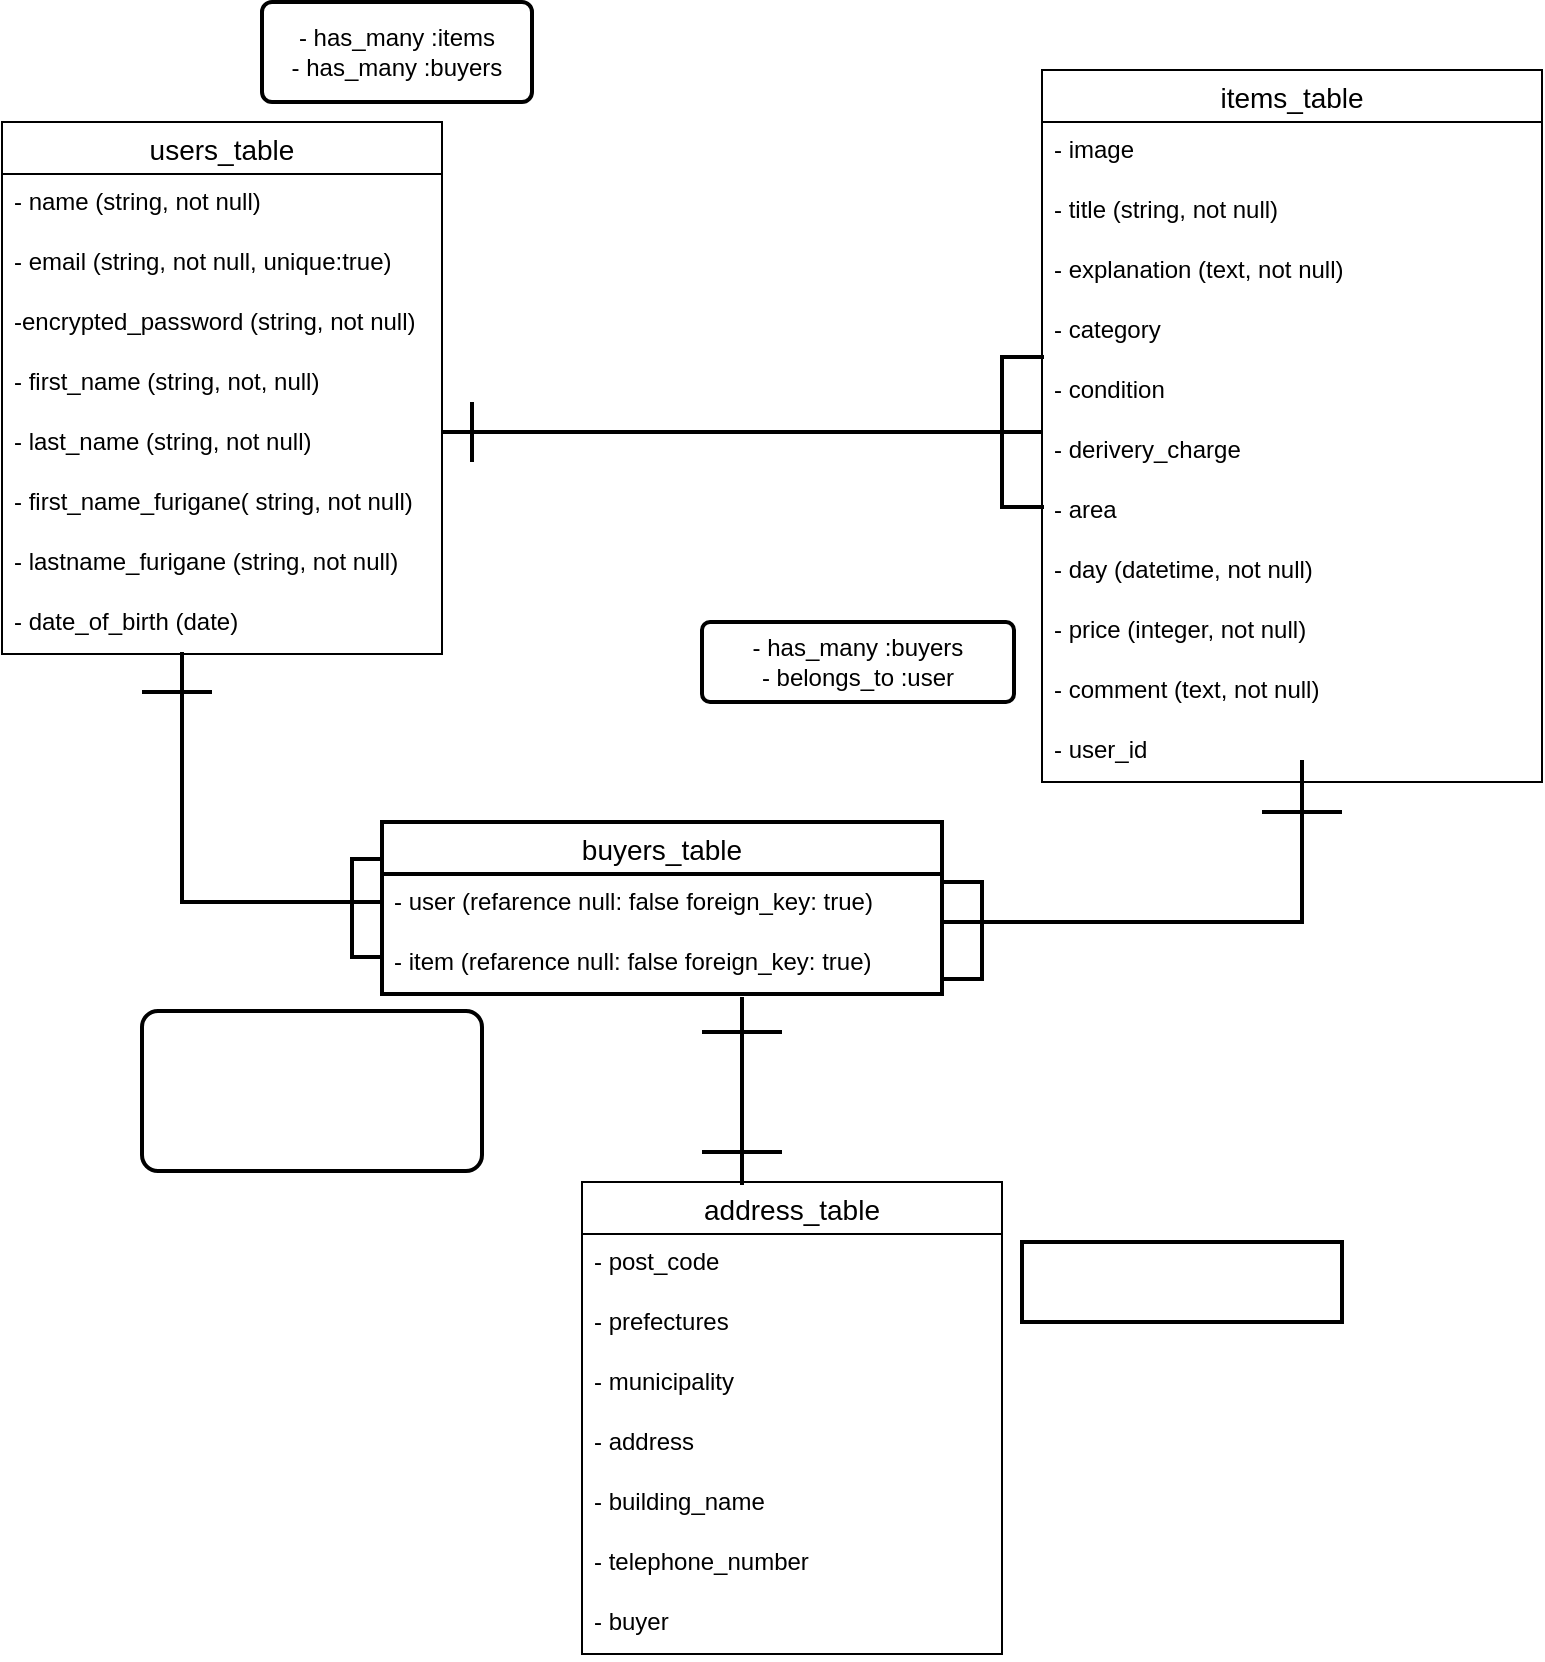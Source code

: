 <mxfile>
    <diagram id="7UEtPCBqrUmc4N7qwaTi" name="ページ1">
        <mxGraphModel dx="968" dy="2076" grid="1" gridSize="10" guides="1" tooltips="1" connect="1" arrows="1" fold="1" page="1" pageScale="1" pageWidth="827" pageHeight="1169" math="0" shadow="0">
            <root>
                <mxCell id="0"/>
                <mxCell id="1" parent="0"/>
                <mxCell id="2" value="users_table" style="swimlane;fontStyle=0;childLayout=stackLayout;horizontal=1;startSize=26;horizontalStack=0;resizeParent=1;resizeParentMax=0;resizeLast=0;collapsible=1;marginBottom=0;align=center;fontSize=14;" vertex="1" parent="1">
                    <mxGeometry x="70" y="60" width="220" height="266" as="geometry"/>
                </mxCell>
                <mxCell id="3" value="- name (string, not null)" style="text;strokeColor=none;fillColor=none;spacingLeft=4;spacingRight=4;overflow=hidden;rotatable=0;points=[[0,0.5],[1,0.5]];portConstraint=eastwest;fontSize=12;" vertex="1" parent="2">
                    <mxGeometry y="26" width="220" height="30" as="geometry"/>
                </mxCell>
                <mxCell id="4" value="- email (string, not null, unique:true)" style="text;strokeColor=none;fillColor=none;spacingLeft=4;spacingRight=4;overflow=hidden;rotatable=0;points=[[0,0.5],[1,0.5]];portConstraint=eastwest;fontSize=12;" vertex="1" parent="2">
                    <mxGeometry y="56" width="220" height="30" as="geometry"/>
                </mxCell>
                <mxCell id="60" value="-encrypted_password (string, not null)" style="text;strokeColor=none;fillColor=none;spacingLeft=4;spacingRight=4;overflow=hidden;rotatable=0;points=[[0,0.5],[1,0.5]];portConstraint=eastwest;fontSize=12;" vertex="1" parent="2">
                    <mxGeometry y="86" width="220" height="30" as="geometry"/>
                </mxCell>
                <mxCell id="61" value="- first_name (string, not, null)" style="text;strokeColor=none;fillColor=none;spacingLeft=4;spacingRight=4;overflow=hidden;rotatable=0;points=[[0,0.5],[1,0.5]];portConstraint=eastwest;fontSize=12;" vertex="1" parent="2">
                    <mxGeometry y="116" width="220" height="30" as="geometry"/>
                </mxCell>
                <mxCell id="62" value="- last_name (string, not null)" style="text;strokeColor=none;fillColor=none;spacingLeft=4;spacingRight=4;overflow=hidden;rotatable=0;points=[[0,0.5],[1,0.5]];portConstraint=eastwest;fontSize=12;" vertex="1" parent="2">
                    <mxGeometry y="146" width="220" height="30" as="geometry"/>
                </mxCell>
                <mxCell id="63" value="- first_name_furigane( string, not null)" style="text;strokeColor=none;fillColor=none;spacingLeft=4;spacingRight=4;overflow=hidden;rotatable=0;points=[[0,0.5],[1,0.5]];portConstraint=eastwest;fontSize=12;" vertex="1" parent="2">
                    <mxGeometry y="176" width="220" height="30" as="geometry"/>
                </mxCell>
                <mxCell id="64" value="- lastname_furigane (string, not null)" style="text;strokeColor=none;fillColor=none;spacingLeft=4;spacingRight=4;overflow=hidden;rotatable=0;points=[[0,0.5],[1,0.5]];portConstraint=eastwest;fontSize=12;" vertex="1" parent="2">
                    <mxGeometry y="206" width="220" height="30" as="geometry"/>
                </mxCell>
                <mxCell id="5" value="- date_of_birth (date)" style="text;strokeColor=none;fillColor=none;spacingLeft=4;spacingRight=4;overflow=hidden;rotatable=0;points=[[0,0.5],[1,0.5]];portConstraint=eastwest;fontSize=12;" vertex="1" parent="2">
                    <mxGeometry y="236" width="220" height="30" as="geometry"/>
                </mxCell>
                <mxCell id="6" value="items_table" style="swimlane;fontStyle=0;childLayout=stackLayout;horizontal=1;startSize=26;horizontalStack=0;resizeParent=1;resizeParentMax=0;resizeLast=0;collapsible=1;marginBottom=0;align=center;fontSize=14;" vertex="1" parent="1">
                    <mxGeometry x="590" y="34" width="250" height="356" as="geometry"/>
                </mxCell>
                <mxCell id="7" value="- image" style="text;strokeColor=none;fillColor=none;spacingLeft=4;spacingRight=4;overflow=hidden;rotatable=0;points=[[0,0.5],[1,0.5]];portConstraint=eastwest;fontSize=12;" vertex="1" parent="6">
                    <mxGeometry y="26" width="250" height="30" as="geometry"/>
                </mxCell>
                <mxCell id="8" value="- title (string, not null)" style="text;strokeColor=none;fillColor=none;spacingLeft=4;spacingRight=4;overflow=hidden;rotatable=0;points=[[0,0.5],[1,0.5]];portConstraint=eastwest;fontSize=12;" vertex="1" parent="6">
                    <mxGeometry y="56" width="250" height="30" as="geometry"/>
                </mxCell>
                <mxCell id="9" value="- explanation (text, not null)" style="text;strokeColor=none;fillColor=none;spacingLeft=4;spacingRight=4;overflow=hidden;rotatable=0;points=[[0,0.5],[1,0.5]];portConstraint=eastwest;fontSize=12;" vertex="1" parent="6">
                    <mxGeometry y="86" width="250" height="30" as="geometry"/>
                </mxCell>
                <mxCell id="10" value="- category" style="text;strokeColor=none;fillColor=none;spacingLeft=4;spacingRight=4;overflow=hidden;rotatable=0;points=[[0,0.5],[1,0.5]];portConstraint=eastwest;fontSize=12;" vertex="1" parent="6">
                    <mxGeometry y="116" width="250" height="30" as="geometry"/>
                </mxCell>
                <mxCell id="12" value="- condition" style="text;strokeColor=none;fillColor=none;spacingLeft=4;spacingRight=4;overflow=hidden;rotatable=0;points=[[0,0.5],[1,0.5]];portConstraint=eastwest;fontSize=12;" vertex="1" parent="6">
                    <mxGeometry y="146" width="250" height="30" as="geometry"/>
                </mxCell>
                <mxCell id="13" value="- derivery_charge" style="text;strokeColor=none;fillColor=none;spacingLeft=4;spacingRight=4;overflow=hidden;rotatable=0;points=[[0,0.5],[1,0.5]];portConstraint=eastwest;fontSize=12;" vertex="1" parent="6">
                    <mxGeometry y="176" width="250" height="30" as="geometry"/>
                </mxCell>
                <mxCell id="14" value="- area" style="text;strokeColor=none;fillColor=none;spacingLeft=4;spacingRight=4;overflow=hidden;rotatable=0;points=[[0,0.5],[1,0.5]];portConstraint=eastwest;fontSize=12;" vertex="1" parent="6">
                    <mxGeometry y="206" width="250" height="30" as="geometry"/>
                </mxCell>
                <mxCell id="15" value="- day (datetime, not null)" style="text;strokeColor=none;fillColor=none;spacingLeft=4;spacingRight=4;overflow=hidden;rotatable=0;points=[[0,0.5],[1,0.5]];portConstraint=eastwest;fontSize=12;" vertex="1" parent="6">
                    <mxGeometry y="236" width="250" height="30" as="geometry"/>
                </mxCell>
                <mxCell id="16" value="- price (integer, not null)" style="text;strokeColor=none;fillColor=none;spacingLeft=4;spacingRight=4;overflow=hidden;rotatable=0;points=[[0,0.5],[1,0.5]];portConstraint=eastwest;fontSize=12;" vertex="1" parent="6">
                    <mxGeometry y="266" width="250" height="30" as="geometry"/>
                </mxCell>
                <mxCell id="31" value="- comment (text, not null)" style="text;strokeColor=none;fillColor=none;spacingLeft=4;spacingRight=4;overflow=hidden;rotatable=0;points=[[0,0.5],[1,0.5]];portConstraint=eastwest;fontSize=12;" vertex="1" parent="6">
                    <mxGeometry y="296" width="250" height="30" as="geometry"/>
                </mxCell>
                <mxCell id="17" value="- user_id" style="text;strokeColor=none;fillColor=none;spacingLeft=4;spacingRight=4;overflow=hidden;rotatable=0;points=[[0,0.5],[1,0.5]];portConstraint=eastwest;fontSize=12;" vertex="1" parent="6">
                    <mxGeometry y="326" width="250" height="30" as="geometry"/>
                </mxCell>
                <mxCell id="20" value="address_table" style="swimlane;fontStyle=0;childLayout=stackLayout;horizontal=1;startSize=26;horizontalStack=0;resizeParent=1;resizeParentMax=0;resizeLast=0;collapsible=1;marginBottom=0;align=center;fontSize=14;gradientColor=none;" vertex="1" parent="1">
                    <mxGeometry x="360" y="590" width="210" height="236" as="geometry"/>
                </mxCell>
                <mxCell id="50" value="- post_code  " style="text;strokeColor=none;fillColor=none;spacingLeft=4;spacingRight=4;overflow=hidden;rotatable=0;points=[[0,0.5],[1,0.5]];portConstraint=eastwest;fontSize=12;" vertex="1" parent="20">
                    <mxGeometry y="26" width="210" height="30" as="geometry"/>
                </mxCell>
                <mxCell id="52" value="- prefectures" style="text;strokeColor=none;fillColor=none;spacingLeft=4;spacingRight=4;overflow=hidden;rotatable=0;points=[[0,0.5],[1,0.5]];portConstraint=eastwest;fontSize=12;" vertex="1" parent="20">
                    <mxGeometry y="56" width="210" height="30" as="geometry"/>
                </mxCell>
                <mxCell id="51" value="- municipality" style="text;strokeColor=none;fillColor=none;spacingLeft=4;spacingRight=4;overflow=hidden;rotatable=0;points=[[0,0.5],[1,0.5]];portConstraint=eastwest;fontSize=12;" vertex="1" parent="20">
                    <mxGeometry y="86" width="210" height="30" as="geometry"/>
                </mxCell>
                <mxCell id="53" value="- address" style="text;strokeColor=none;fillColor=none;spacingLeft=4;spacingRight=4;overflow=hidden;rotatable=0;points=[[0,0.5],[1,0.5]];portConstraint=eastwest;fontSize=12;" vertex="1" parent="20">
                    <mxGeometry y="116" width="210" height="30" as="geometry"/>
                </mxCell>
                <mxCell id="54" value="- building_name" style="text;strokeColor=none;fillColor=none;spacingLeft=4;spacingRight=4;overflow=hidden;rotatable=0;points=[[0,0.5],[1,0.5]];portConstraint=eastwest;fontSize=12;" vertex="1" parent="20">
                    <mxGeometry y="146" width="210" height="30" as="geometry"/>
                </mxCell>
                <mxCell id="59" value="- telephone_number" style="text;strokeColor=none;fillColor=none;spacingLeft=4;spacingRight=4;overflow=hidden;rotatable=0;points=[[0,0.5],[1,0.5]];portConstraint=eastwest;fontSize=12;" vertex="1" parent="20">
                    <mxGeometry y="176" width="210" height="30" as="geometry"/>
                </mxCell>
                <mxCell id="55" value="- buyer" style="text;strokeColor=none;fillColor=none;spacingLeft=4;spacingRight=4;overflow=hidden;rotatable=0;points=[[0,0.5],[1,0.5]];portConstraint=eastwest;fontSize=12;" vertex="1" parent="20">
                    <mxGeometry y="206" width="210" height="30" as="geometry"/>
                </mxCell>
                <mxCell id="33" value="" style="line;strokeWidth=2;html=1;gradientColor=none;" vertex="1" parent="1">
                    <mxGeometry x="290" y="210" width="300" height="10" as="geometry"/>
                </mxCell>
                <mxCell id="34" value="" style="line;strokeWidth=2;direction=south;html=1;perimeter=backbonePerimeter;points=[];outlineConnect=0;gradientColor=none;" vertex="1" parent="1">
                    <mxGeometry x="300" y="200" width="10" height="30" as="geometry"/>
                </mxCell>
                <mxCell id="35" value="" style="shape=partialRectangle;whiteSpace=wrap;html=1;bottom=1;right=1;left=1;top=0;fillColor=none;routingCenterX=-0.5;strokeWidth=2;direction=south;" vertex="1" parent="1">
                    <mxGeometry x="570" y="177.5" width="20" height="75" as="geometry"/>
                </mxCell>
                <mxCell id="39" value="" style="shape=partialRectangle;whiteSpace=wrap;html=1;bottom=0;right=0;fillColor=none;strokeWidth=2;direction=west;" vertex="1" parent="1">
                    <mxGeometry x="540" y="380" width="180" height="80" as="geometry"/>
                </mxCell>
                <mxCell id="40" value="" style="shape=partialRectangle;whiteSpace=wrap;html=1;bottom=1;right=1;left=1;top=0;fillColor=none;routingCenterX=-0.5;strokeWidth=2;direction=north;" vertex="1" parent="1">
                    <mxGeometry x="540" y="440" width="20" height="48.5" as="geometry"/>
                </mxCell>
                <mxCell id="41" value="" style="line;strokeWidth=2;html=1;perimeter=backbonePerimeter;points=[];outlineConnect=0;gradientColor=none;" vertex="1" parent="1">
                    <mxGeometry x="700" y="400" width="40" height="10" as="geometry"/>
                </mxCell>
                <mxCell id="42" value="buyers_table" style="swimlane;fontStyle=0;childLayout=stackLayout;horizontal=1;startSize=26;horizontalStack=0;resizeParent=1;resizeParentMax=0;resizeLast=0;collapsible=1;marginBottom=0;align=center;fontSize=14;strokeWidth=2;gradientColor=none;" vertex="1" parent="1">
                    <mxGeometry x="260" y="410" width="280" height="86" as="geometry"/>
                </mxCell>
                <mxCell id="43" value="- user (refarence null: false foreign_key: true)" style="text;strokeColor=none;fillColor=none;spacingLeft=4;spacingRight=4;overflow=hidden;rotatable=0;points=[[0,0.5],[1,0.5]];portConstraint=eastwest;fontSize=12;" vertex="1" parent="42">
                    <mxGeometry y="26" width="280" height="30" as="geometry"/>
                </mxCell>
                <mxCell id="44" value="- item (refarence null: false foreign_key: true)" style="text;strokeColor=none;fillColor=none;spacingLeft=4;spacingRight=4;overflow=hidden;rotatable=0;points=[[0,0.5],[1,0.5]];portConstraint=eastwest;fontSize=12;" vertex="1" parent="42">
                    <mxGeometry y="56" width="280" height="30" as="geometry"/>
                </mxCell>
                <mxCell id="Awa3EoK_wP8j01WleWBO-67" value="- has_many :items&lt;br&gt;- has_many :buyers" style="rounded=1;arcSize=10;whiteSpace=wrap;html=1;align=center;strokeWidth=2;fillColor=none;gradientColor=none;" vertex="1" parent="1">
                    <mxGeometry x="200" width="135" height="50" as="geometry"/>
                </mxCell>
                <mxCell id="Awa3EoK_wP8j01WleWBO-69" value="- has_many :buyers&lt;br&gt;- belongs_to :user" style="rounded=1;arcSize=10;whiteSpace=wrap;html=1;align=center;strokeWidth=2;fillColor=none;gradientColor=none;" vertex="1" parent="1">
                    <mxGeometry x="420" y="310" width="156" height="40" as="geometry"/>
                </mxCell>
                <mxCell id="Awa3EoK_wP8j01WleWBO-70" value="" style="shape=partialRectangle;whiteSpace=wrap;html=1;bottom=0;right=0;fillColor=none;strokeWidth=2;direction=north;" vertex="1" parent="1">
                    <mxGeometry x="160" y="326" width="100" height="124" as="geometry"/>
                </mxCell>
                <mxCell id="Awa3EoK_wP8j01WleWBO-71" value="" style="shape=partialRectangle;whiteSpace=wrap;html=1;bottom=1;right=1;left=1;top=0;fillColor=none;routingCenterX=-0.5;strokeWidth=2;direction=south;" vertex="1" parent="1">
                    <mxGeometry x="245" y="428.5" width="15" height="49" as="geometry"/>
                </mxCell>
                <mxCell id="Awa3EoK_wP8j01WleWBO-72" value="" style="line;strokeWidth=2;html=1;perimeter=backbonePerimeter;points=[];outlineConnect=0;fillColor=none;gradientColor=none;" vertex="1" parent="1">
                    <mxGeometry x="140" y="340" width="35" height="10" as="geometry"/>
                </mxCell>
                <mxCell id="Awa3EoK_wP8j01WleWBO-73" value="&lt;div style=&quot;font-family: &amp;#34;menlo&amp;#34; , &amp;#34;monaco&amp;#34; , &amp;#34;courier new&amp;#34; , monospace ; line-height: 18px&quot;&gt;&lt;div&gt;&lt;font color=&quot;#ffffff&quot;&gt;- belongs_to :user&lt;/font&gt;&lt;/div&gt;&lt;div&gt;&lt;font color=&quot;#ffffff&quot;&gt;- belongs_to :item&lt;/font&gt;&lt;/div&gt;&lt;div&gt;&lt;font color=&quot;#ffffff&quot;&gt;- has_one :adrress&lt;/font&gt;&lt;/div&gt;&lt;/div&gt;" style="rounded=1;arcSize=10;whiteSpace=wrap;html=1;align=center;strokeWidth=2;fillColor=none;gradientColor=none;" vertex="1" parent="1">
                    <mxGeometry x="140" y="504.5" width="170" height="80" as="geometry"/>
                </mxCell>
                <mxCell id="Awa3EoK_wP8j01WleWBO-75" value="" style="line;strokeWidth=2;direction=south;html=1;fillColor=none;gradientColor=none;" vertex="1" parent="1">
                    <mxGeometry x="435" y="497.5" width="10" height="94" as="geometry"/>
                </mxCell>
                <mxCell id="Awa3EoK_wP8j01WleWBO-77" value="" style="line;strokeWidth=2;html=1;perimeter=backbonePerimeter;points=[];outlineConnect=0;fillColor=none;gradientColor=none;" vertex="1" parent="1">
                    <mxGeometry x="420" y="510" width="40" height="10" as="geometry"/>
                </mxCell>
                <mxCell id="Awa3EoK_wP8j01WleWBO-79" value="&lt;div style=&quot;font-family: &amp;#34;menlo&amp;#34; , &amp;#34;monaco&amp;#34; , &amp;#34;courier new&amp;#34; , monospace ; line-height: 18px&quot;&gt;&lt;font color=&quot;#ffffff&quot;&gt;- belongs_to :buyer&lt;/font&gt;&lt;/div&gt;" style="whiteSpace=wrap;html=1;align=center;strokeWidth=2;fillColor=none;gradientColor=none;" vertex="1" parent="1">
                    <mxGeometry x="580" y="620" width="160" height="40" as="geometry"/>
                </mxCell>
                <mxCell id="Awa3EoK_wP8j01WleWBO-80" value="" style="line;strokeWidth=2;html=1;perimeter=backbonePerimeter;points=[];outlineConnect=0;fillColor=none;gradientColor=none;" vertex="1" parent="1">
                    <mxGeometry x="420" y="570" width="40" height="10" as="geometry"/>
                </mxCell>
            </root>
        </mxGraphModel>
    </diagram>
</mxfile>